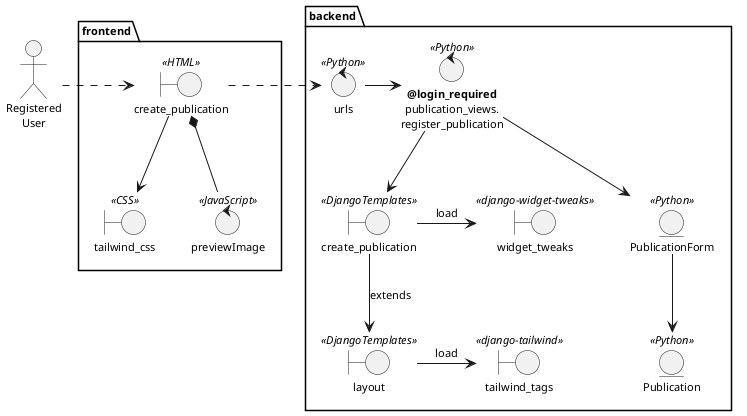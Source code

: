 @startuml
skinparam style strictuml
skinparam defaultTextAlignment center
skinparam defaultFontSize 11

actor "Registered\nUser" as UserReg

package backend {
    boundary "create_publication" as PublicationDetailView << DjangoTemplates >>
    boundary "layout" as mainLayoutProfileView << DjangoTemplates >>
    boundary "widget_tweaks" as widgetTweaks << django-widget-tweaks >>
    boundary "tailwind_tags" as tailwindTags << django-tailwind >>
    control urls << Python >>
    control "<b>@login_required</b>\npublication_views.\nregister_publication" as CreatePublicationController << Python >>
    entity PublicationForm << Python >>
    entity Publication << Python >>
}

package frontend {
    boundary "create_publication" as PublicationHtml << HTML >>
    boundary "tailwind_css" as outputCss << CSS >>
    control previewImage << JavaScript >>
}

UserReg .r.> PublicationHtml
PublicationHtml -d-> outputCss
PublicationHtml *-d- previewImage
PublicationHtml .r.> urls
urls -r-> CreatePublicationController
CreatePublicationController -d-> PublicationDetailView
PublicationDetailView -d-> mainLayoutProfileView: extends
mainLayoutProfileView -> tailwindTags: load
PublicationDetailView -> widgetTweaks: load

CreatePublicationController -d-> PublicationForm
PublicationForm -d-> Publication

@enduml